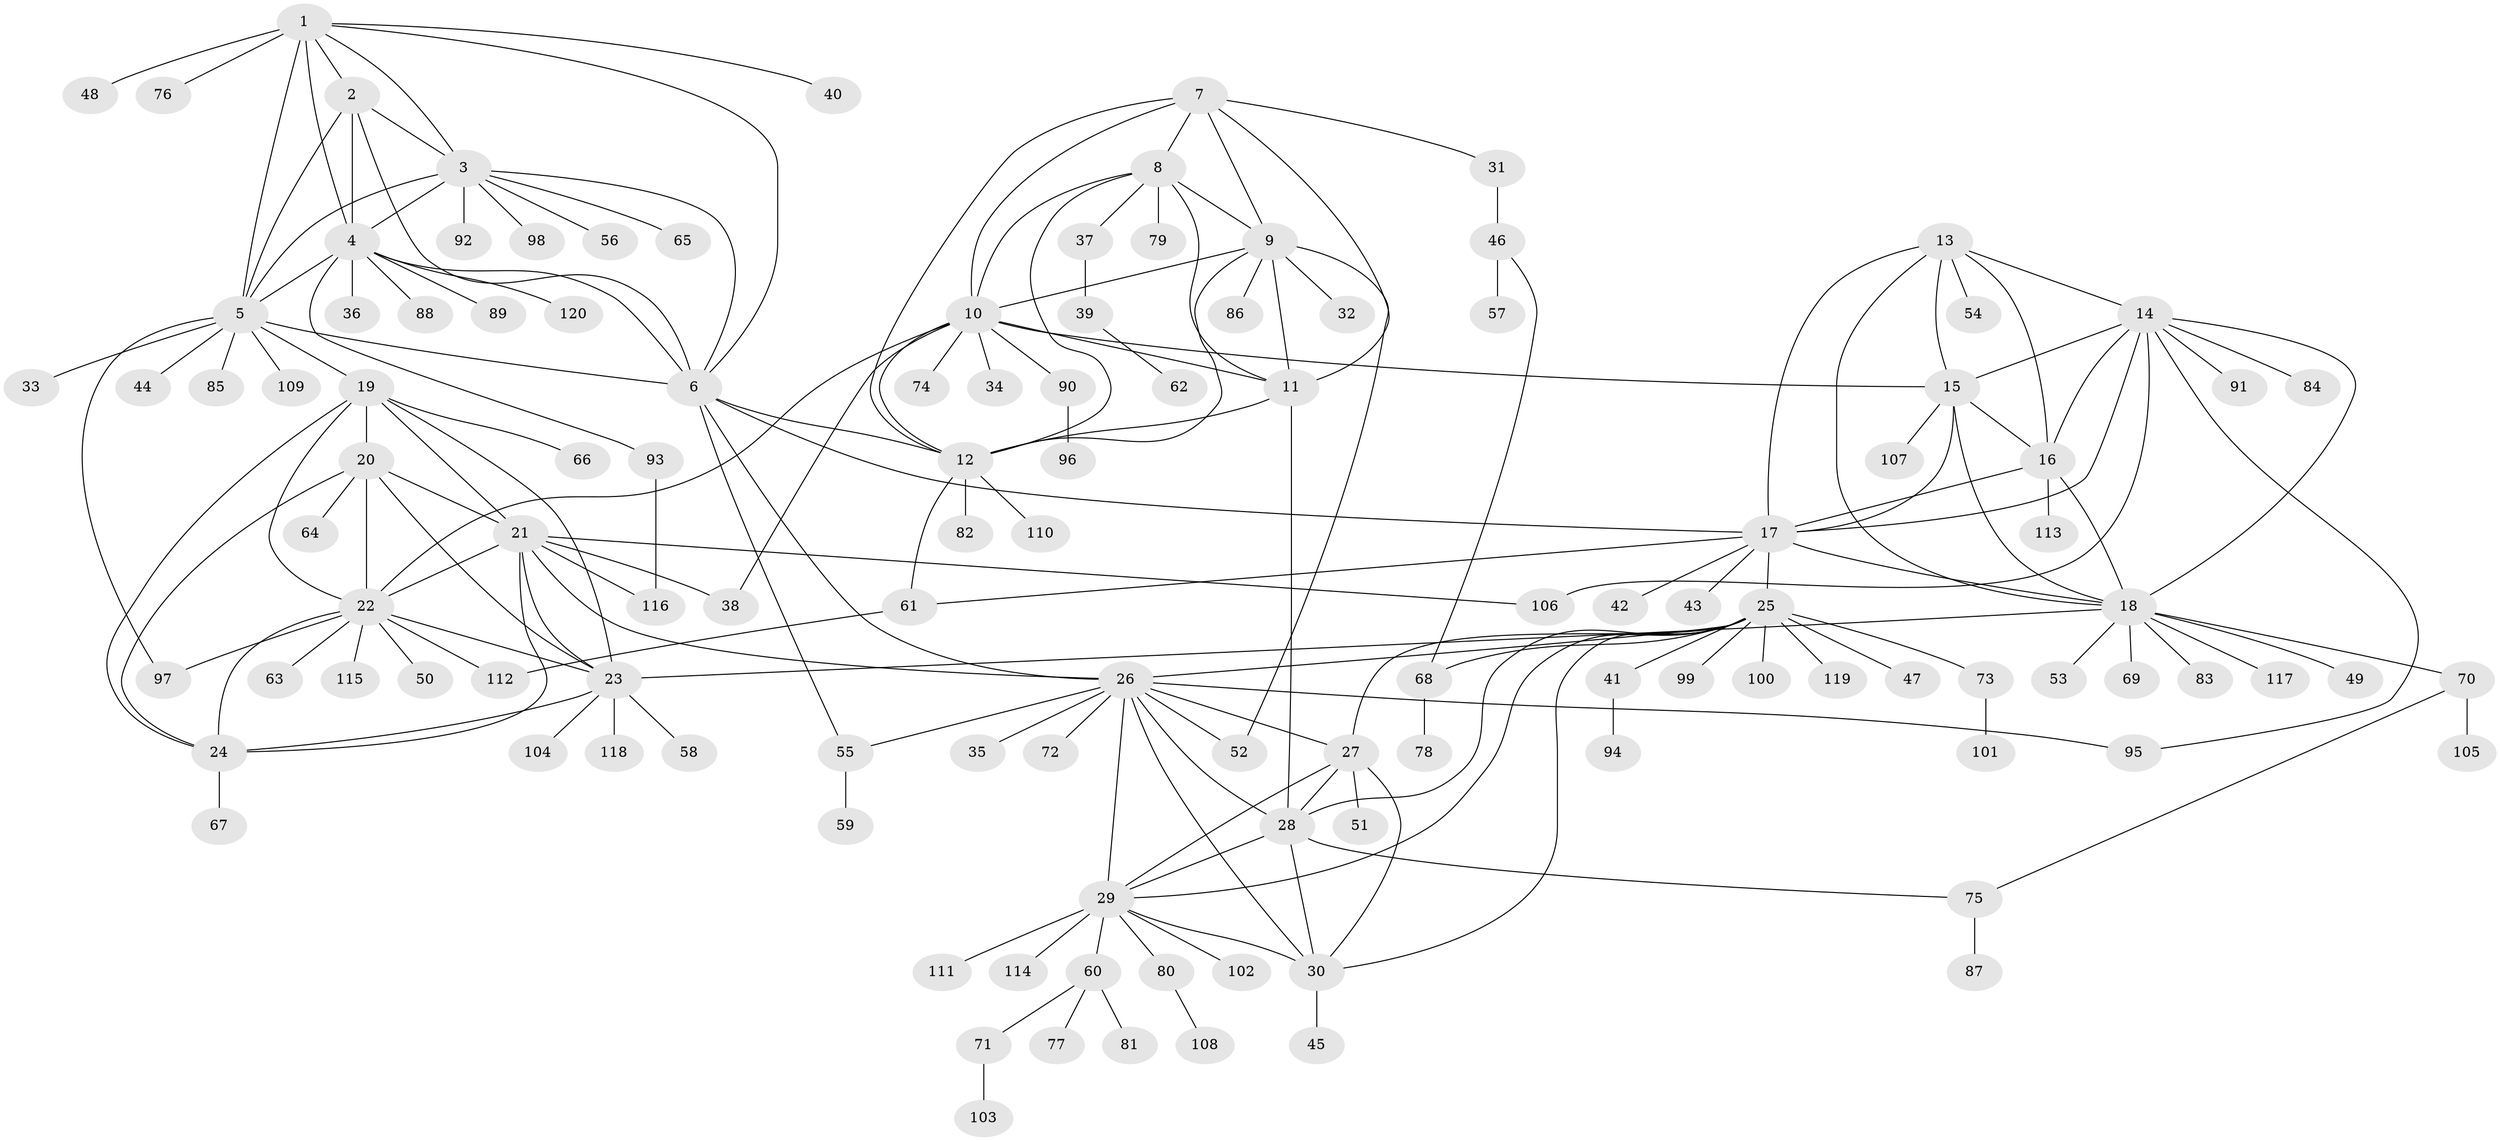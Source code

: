 // coarse degree distribution, {5: 0.031914893617021274, 9: 0.010638297872340425, 12: 0.02127659574468085, 13: 0.010638297872340425, 4: 0.031914893617021274, 6: 0.02127659574468085, 10: 0.010638297872340425, 16: 0.010638297872340425, 11: 0.02127659574468085, 8: 0.010638297872340425, 7: 0.031914893617021274, 1: 0.6170212765957447, 2: 0.14893617021276595, 3: 0.02127659574468085}
// Generated by graph-tools (version 1.1) at 2025/42/03/06/25 10:42:14]
// undirected, 120 vertices, 186 edges
graph export_dot {
graph [start="1"]
  node [color=gray90,style=filled];
  1;
  2;
  3;
  4;
  5;
  6;
  7;
  8;
  9;
  10;
  11;
  12;
  13;
  14;
  15;
  16;
  17;
  18;
  19;
  20;
  21;
  22;
  23;
  24;
  25;
  26;
  27;
  28;
  29;
  30;
  31;
  32;
  33;
  34;
  35;
  36;
  37;
  38;
  39;
  40;
  41;
  42;
  43;
  44;
  45;
  46;
  47;
  48;
  49;
  50;
  51;
  52;
  53;
  54;
  55;
  56;
  57;
  58;
  59;
  60;
  61;
  62;
  63;
  64;
  65;
  66;
  67;
  68;
  69;
  70;
  71;
  72;
  73;
  74;
  75;
  76;
  77;
  78;
  79;
  80;
  81;
  82;
  83;
  84;
  85;
  86;
  87;
  88;
  89;
  90;
  91;
  92;
  93;
  94;
  95;
  96;
  97;
  98;
  99;
  100;
  101;
  102;
  103;
  104;
  105;
  106;
  107;
  108;
  109;
  110;
  111;
  112;
  113;
  114;
  115;
  116;
  117;
  118;
  119;
  120;
  1 -- 2;
  1 -- 3;
  1 -- 4;
  1 -- 5;
  1 -- 6;
  1 -- 40;
  1 -- 48;
  1 -- 76;
  2 -- 3;
  2 -- 4;
  2 -- 5;
  2 -- 6;
  3 -- 4;
  3 -- 5;
  3 -- 6;
  3 -- 56;
  3 -- 65;
  3 -- 92;
  3 -- 98;
  4 -- 5;
  4 -- 6;
  4 -- 36;
  4 -- 88;
  4 -- 89;
  4 -- 93;
  4 -- 120;
  5 -- 6;
  5 -- 19;
  5 -- 33;
  5 -- 44;
  5 -- 85;
  5 -- 97;
  5 -- 109;
  6 -- 12;
  6 -- 17;
  6 -- 26;
  6 -- 55;
  7 -- 8;
  7 -- 9;
  7 -- 10;
  7 -- 11;
  7 -- 12;
  7 -- 31;
  8 -- 9;
  8 -- 10;
  8 -- 11;
  8 -- 12;
  8 -- 37;
  8 -- 79;
  9 -- 10;
  9 -- 11;
  9 -- 12;
  9 -- 32;
  9 -- 52;
  9 -- 86;
  10 -- 11;
  10 -- 12;
  10 -- 15;
  10 -- 22;
  10 -- 34;
  10 -- 38;
  10 -- 74;
  10 -- 90;
  11 -- 12;
  11 -- 28;
  12 -- 61;
  12 -- 82;
  12 -- 110;
  13 -- 14;
  13 -- 15;
  13 -- 16;
  13 -- 17;
  13 -- 18;
  13 -- 54;
  14 -- 15;
  14 -- 16;
  14 -- 17;
  14 -- 18;
  14 -- 84;
  14 -- 91;
  14 -- 95;
  14 -- 106;
  15 -- 16;
  15 -- 17;
  15 -- 18;
  15 -- 107;
  16 -- 17;
  16 -- 18;
  16 -- 113;
  17 -- 18;
  17 -- 25;
  17 -- 42;
  17 -- 43;
  17 -- 61;
  18 -- 23;
  18 -- 49;
  18 -- 53;
  18 -- 69;
  18 -- 70;
  18 -- 83;
  18 -- 117;
  19 -- 20;
  19 -- 21;
  19 -- 22;
  19 -- 23;
  19 -- 24;
  19 -- 66;
  20 -- 21;
  20 -- 22;
  20 -- 23;
  20 -- 24;
  20 -- 64;
  21 -- 22;
  21 -- 23;
  21 -- 24;
  21 -- 26;
  21 -- 38;
  21 -- 106;
  21 -- 116;
  22 -- 23;
  22 -- 24;
  22 -- 50;
  22 -- 63;
  22 -- 97;
  22 -- 112;
  22 -- 115;
  23 -- 24;
  23 -- 58;
  23 -- 104;
  23 -- 118;
  24 -- 67;
  25 -- 26;
  25 -- 27;
  25 -- 28;
  25 -- 29;
  25 -- 30;
  25 -- 41;
  25 -- 47;
  25 -- 68;
  25 -- 73;
  25 -- 99;
  25 -- 100;
  25 -- 119;
  26 -- 27;
  26 -- 28;
  26 -- 29;
  26 -- 30;
  26 -- 35;
  26 -- 52;
  26 -- 55;
  26 -- 72;
  26 -- 95;
  27 -- 28;
  27 -- 29;
  27 -- 30;
  27 -- 51;
  28 -- 29;
  28 -- 30;
  28 -- 75;
  29 -- 30;
  29 -- 60;
  29 -- 80;
  29 -- 102;
  29 -- 111;
  29 -- 114;
  30 -- 45;
  31 -- 46;
  37 -- 39;
  39 -- 62;
  41 -- 94;
  46 -- 57;
  46 -- 68;
  55 -- 59;
  60 -- 71;
  60 -- 77;
  60 -- 81;
  61 -- 112;
  68 -- 78;
  70 -- 75;
  70 -- 105;
  71 -- 103;
  73 -- 101;
  75 -- 87;
  80 -- 108;
  90 -- 96;
  93 -- 116;
}

